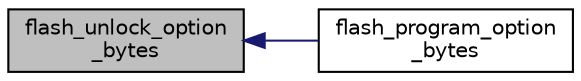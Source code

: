 digraph "flash_unlock_option_bytes"
{
  edge [fontname="Helvetica",fontsize="10",labelfontname="Helvetica",labelfontsize="10"];
  node [fontname="Helvetica",fontsize="10",shape=record];
  rankdir="LR";
  Node1 [label="flash_unlock_option\l_bytes",height=0.2,width=0.4,color="black", fillcolor="grey75", style="filled", fontcolor="black"];
  Node1 -> Node2 [dir="back",color="midnightblue",fontsize="10",style="solid",fontname="Helvetica"];
  Node2 [label="flash_program_option\l_bytes",height=0.2,width=0.4,color="black", fillcolor="white", style="filled",URL="$group__flash__file.html#ga06a93b6102d8799e0ed6fe5a6415ffc2",tooltip="Program the Option Bytes. "];
}
